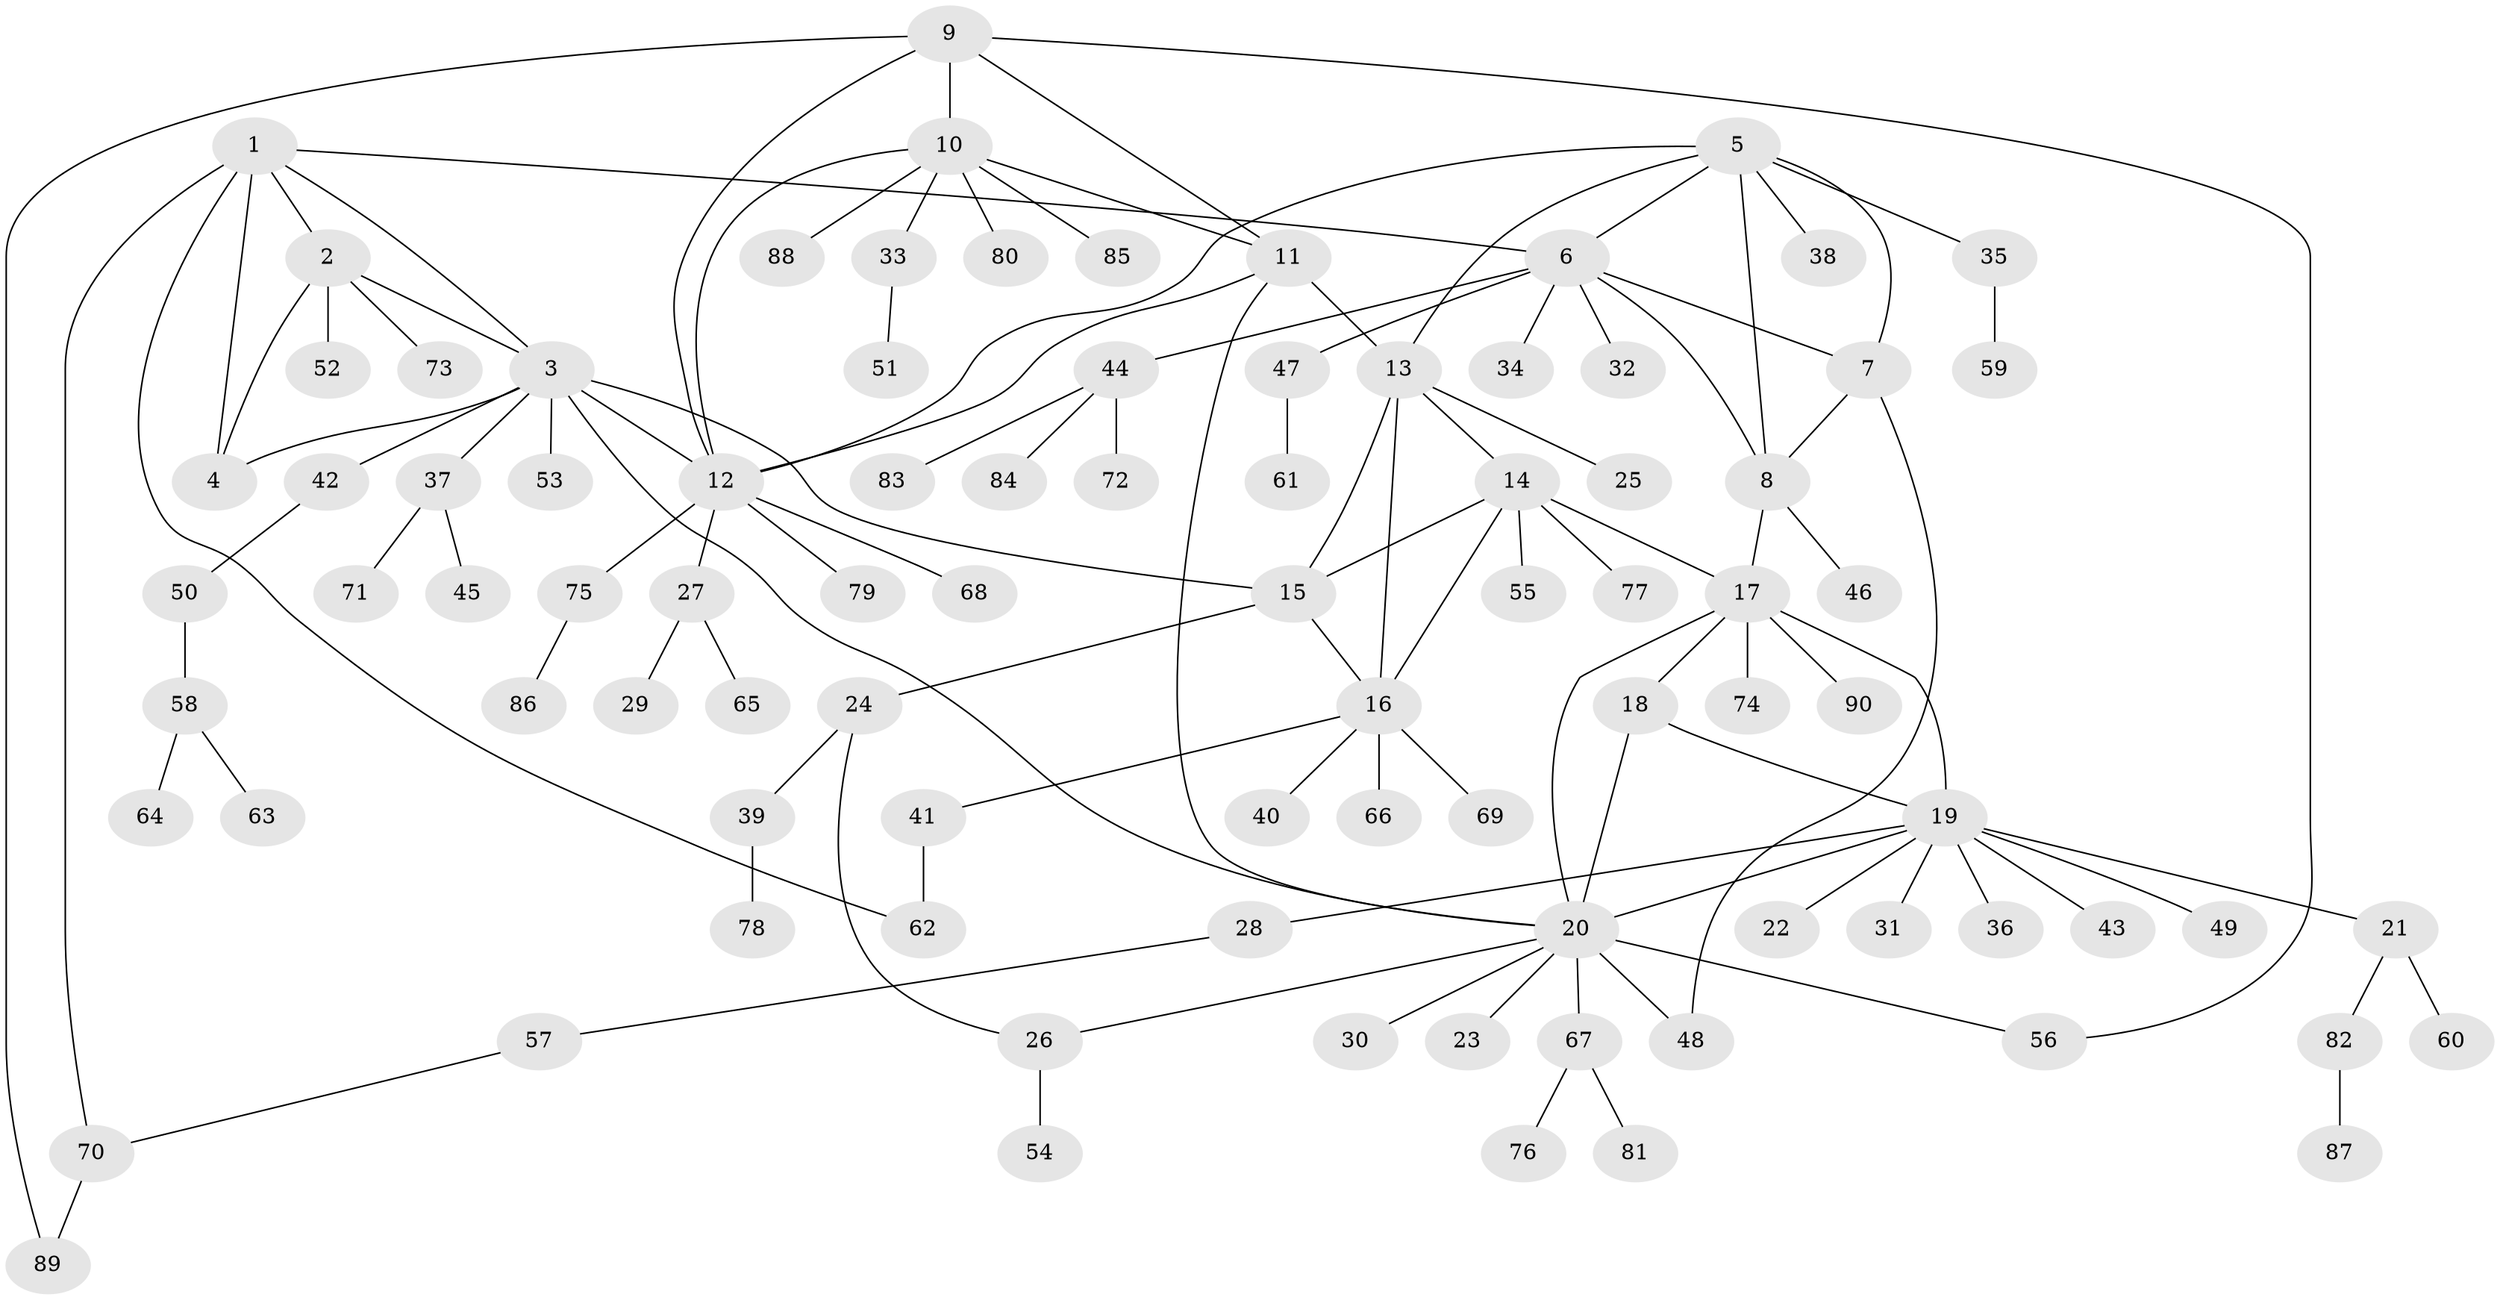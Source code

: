 // coarse degree distribution, {9: 0.015873015873015872, 3: 0.031746031746031744, 10: 0.015873015873015872, 4: 0.031746031746031744, 11: 0.015873015873015872, 7: 0.031746031746031744, 5: 0.015873015873015872, 1: 0.6190476190476191, 2: 0.20634920634920634, 14: 0.015873015873015872}
// Generated by graph-tools (version 1.1) at 2025/58/03/04/25 21:58:26]
// undirected, 90 vertices, 116 edges
graph export_dot {
graph [start="1"]
  node [color=gray90,style=filled];
  1;
  2;
  3;
  4;
  5;
  6;
  7;
  8;
  9;
  10;
  11;
  12;
  13;
  14;
  15;
  16;
  17;
  18;
  19;
  20;
  21;
  22;
  23;
  24;
  25;
  26;
  27;
  28;
  29;
  30;
  31;
  32;
  33;
  34;
  35;
  36;
  37;
  38;
  39;
  40;
  41;
  42;
  43;
  44;
  45;
  46;
  47;
  48;
  49;
  50;
  51;
  52;
  53;
  54;
  55;
  56;
  57;
  58;
  59;
  60;
  61;
  62;
  63;
  64;
  65;
  66;
  67;
  68;
  69;
  70;
  71;
  72;
  73;
  74;
  75;
  76;
  77;
  78;
  79;
  80;
  81;
  82;
  83;
  84;
  85;
  86;
  87;
  88;
  89;
  90;
  1 -- 2;
  1 -- 3;
  1 -- 4;
  1 -- 6;
  1 -- 62;
  1 -- 70;
  2 -- 3;
  2 -- 4;
  2 -- 52;
  2 -- 73;
  3 -- 4;
  3 -- 12;
  3 -- 15;
  3 -- 20;
  3 -- 37;
  3 -- 42;
  3 -- 53;
  5 -- 6;
  5 -- 7;
  5 -- 8;
  5 -- 12;
  5 -- 13;
  5 -- 35;
  5 -- 38;
  6 -- 7;
  6 -- 8;
  6 -- 32;
  6 -- 34;
  6 -- 44;
  6 -- 47;
  7 -- 8;
  7 -- 48;
  8 -- 17;
  8 -- 46;
  9 -- 10;
  9 -- 11;
  9 -- 12;
  9 -- 56;
  9 -- 89;
  10 -- 11;
  10 -- 12;
  10 -- 33;
  10 -- 80;
  10 -- 85;
  10 -- 88;
  11 -- 12;
  11 -- 13;
  11 -- 20;
  12 -- 27;
  12 -- 68;
  12 -- 75;
  12 -- 79;
  13 -- 14;
  13 -- 15;
  13 -- 16;
  13 -- 25;
  14 -- 15;
  14 -- 16;
  14 -- 17;
  14 -- 55;
  14 -- 77;
  15 -- 16;
  15 -- 24;
  16 -- 40;
  16 -- 41;
  16 -- 66;
  16 -- 69;
  17 -- 18;
  17 -- 19;
  17 -- 20;
  17 -- 74;
  17 -- 90;
  18 -- 19;
  18 -- 20;
  19 -- 20;
  19 -- 21;
  19 -- 22;
  19 -- 28;
  19 -- 31;
  19 -- 36;
  19 -- 43;
  19 -- 49;
  20 -- 23;
  20 -- 26;
  20 -- 30;
  20 -- 48;
  20 -- 56;
  20 -- 67;
  21 -- 60;
  21 -- 82;
  24 -- 26;
  24 -- 39;
  26 -- 54;
  27 -- 29;
  27 -- 65;
  28 -- 57;
  33 -- 51;
  35 -- 59;
  37 -- 45;
  37 -- 71;
  39 -- 78;
  41 -- 62;
  42 -- 50;
  44 -- 72;
  44 -- 83;
  44 -- 84;
  47 -- 61;
  50 -- 58;
  57 -- 70;
  58 -- 63;
  58 -- 64;
  67 -- 76;
  67 -- 81;
  70 -- 89;
  75 -- 86;
  82 -- 87;
}
